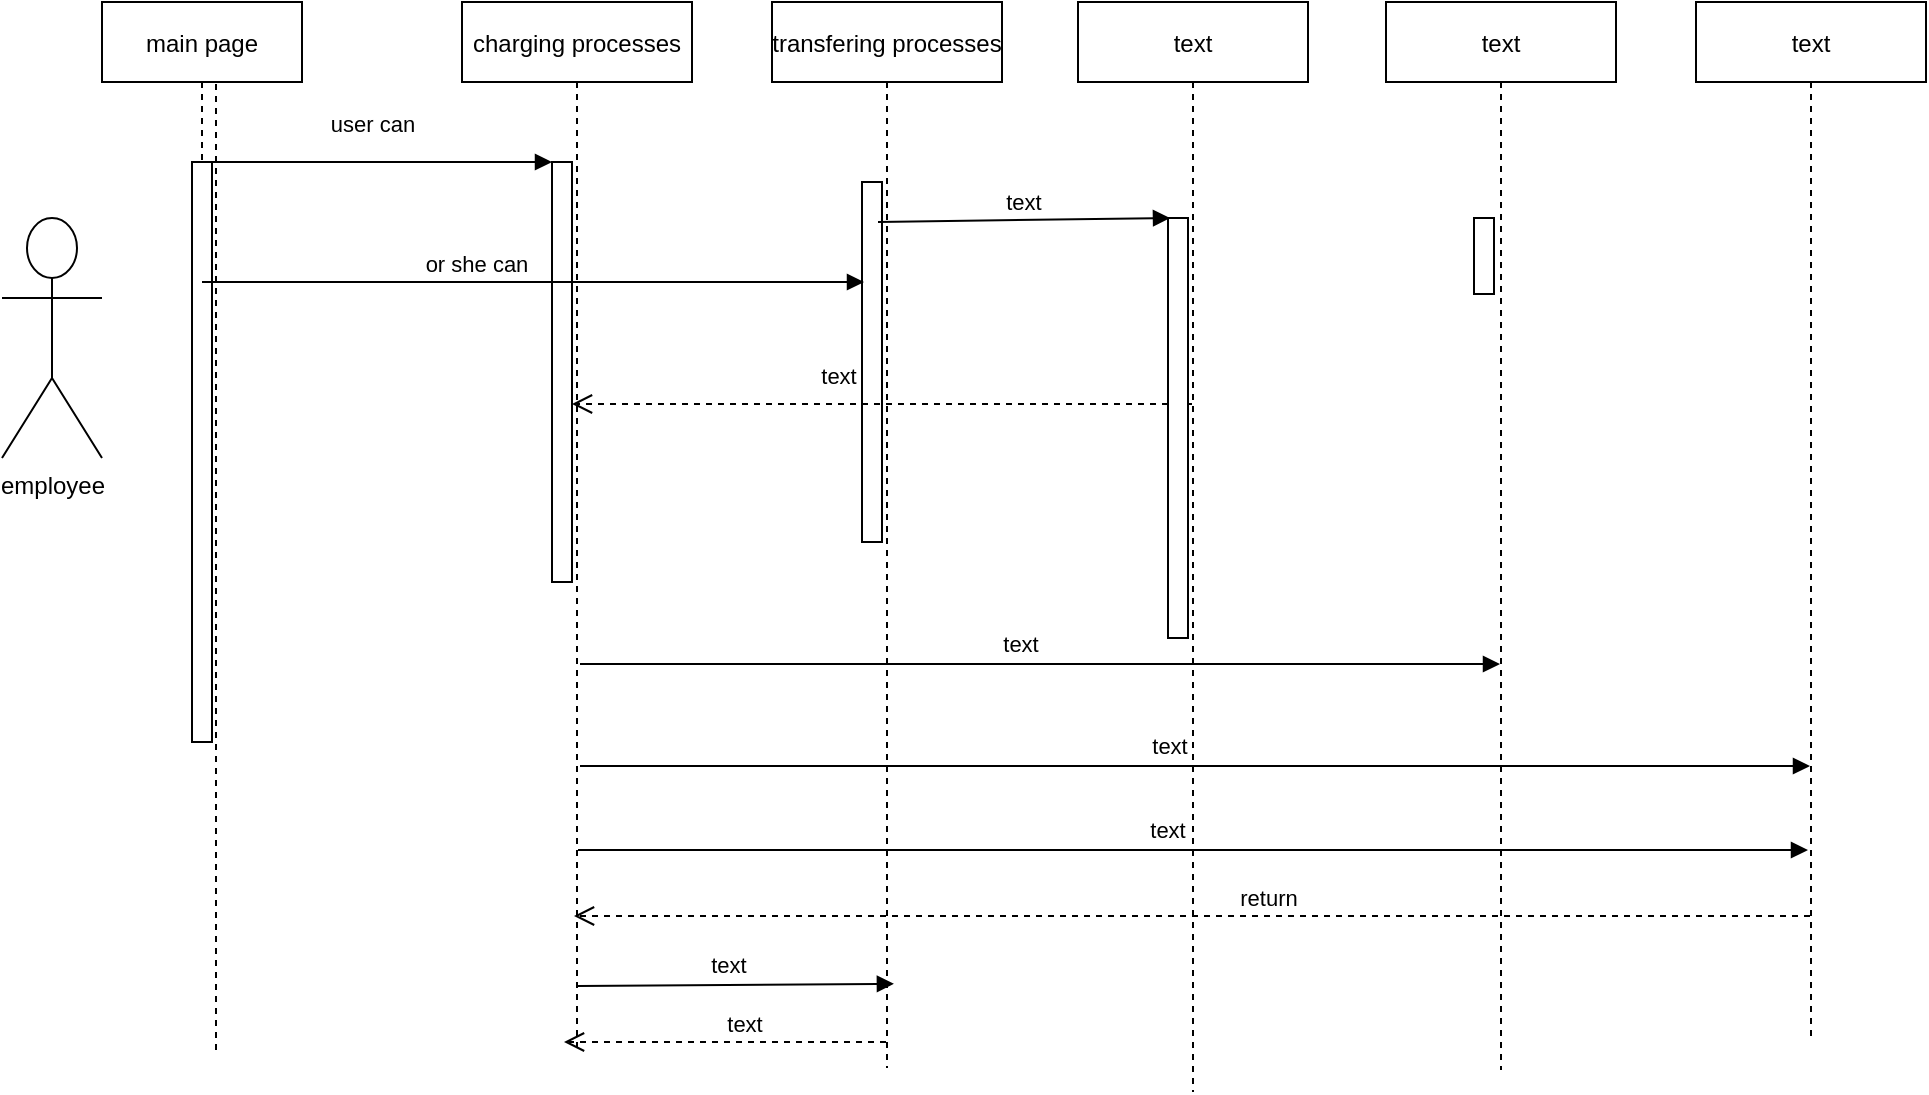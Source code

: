 <mxfile version="14.2.9" type="github">
  <diagram id="i2W4Exr456_p_HqFvZy4" name="Page-1">
    <mxGraphModel dx="868" dy="450" grid="1" gridSize="10" guides="1" tooltips="1" connect="1" arrows="1" fold="1" page="1" pageScale="1" pageWidth="850" pageHeight="1100" math="0" shadow="0">
      <root>
        <mxCell id="0" />
        <mxCell id="1" parent="0" />
        <mxCell id="o4Bd2bIDhHa-jF-6KE4B-1" value="main page" style="shape=umlLifeline;perimeter=lifelinePerimeter;container=1;collapsible=0;recursiveResize=0;rounded=0;shadow=0;strokeWidth=1;" parent="1" vertex="1">
          <mxGeometry x="63" y="530" width="100" height="370" as="geometry" />
        </mxCell>
        <mxCell id="o4Bd2bIDhHa-jF-6KE4B-2" value="" style="points=[];perimeter=orthogonalPerimeter;rounded=0;shadow=0;strokeWidth=1;" parent="o4Bd2bIDhHa-jF-6KE4B-1" vertex="1">
          <mxGeometry x="45" y="80" width="10" height="290" as="geometry" />
        </mxCell>
        <mxCell id="o4Bd2bIDhHa-jF-6KE4B-3" value="charging processes" style="shape=umlLifeline;perimeter=lifelinePerimeter;container=1;collapsible=0;recursiveResize=0;rounded=0;shadow=0;strokeWidth=1;" parent="1" vertex="1">
          <mxGeometry x="243" y="530" width="115" height="523" as="geometry" />
        </mxCell>
        <mxCell id="o4Bd2bIDhHa-jF-6KE4B-4" value="" style="points=[];perimeter=orthogonalPerimeter;rounded=0;shadow=0;strokeWidth=1;" parent="o4Bd2bIDhHa-jF-6KE4B-3" vertex="1">
          <mxGeometry x="45" y="80" width="10" height="210" as="geometry" />
        </mxCell>
        <mxCell id="o4Bd2bIDhHa-jF-6KE4B-5" value="return" style="verticalAlign=bottom;endArrow=open;dashed=1;endSize=8;shadow=0;strokeWidth=1;" parent="1" edge="1">
          <mxGeometry x="-0.124" relative="1" as="geometry">
            <mxPoint x="299" y="987" as="targetPoint" />
            <mxPoint as="offset" />
            <mxPoint x="917" y="987" as="sourcePoint" />
          </mxGeometry>
        </mxCell>
        <mxCell id="o4Bd2bIDhHa-jF-6KE4B-6" value="user can " style="verticalAlign=bottom;endArrow=block;entryX=0;entryY=0;shadow=0;strokeWidth=1;" parent="1" source="o4Bd2bIDhHa-jF-6KE4B-2" target="o4Bd2bIDhHa-jF-6KE4B-4" edge="1">
          <mxGeometry x="-0.035" y="10" relative="1" as="geometry">
            <mxPoint x="218" y="610" as="sourcePoint" />
            <mxPoint as="offset" />
          </mxGeometry>
        </mxCell>
        <mxCell id="o4Bd2bIDhHa-jF-6KE4B-7" value="employee" style="shape=umlActor;verticalLabelPosition=bottom;labelBackgroundColor=#ffffff;verticalAlign=top;html=1;outlineConnect=0;" parent="1" vertex="1">
          <mxGeometry x="13" y="638" width="50" height="120" as="geometry" />
        </mxCell>
        <mxCell id="o4Bd2bIDhHa-jF-6KE4B-8" value="transfering processes" style="shape=umlLifeline;perimeter=lifelinePerimeter;container=1;collapsible=0;recursiveResize=0;rounded=0;shadow=0;strokeWidth=1;" parent="1" vertex="1">
          <mxGeometry x="398" y="530" width="115" height="533" as="geometry" />
        </mxCell>
        <mxCell id="o4Bd2bIDhHa-jF-6KE4B-9" value="" style="points=[];perimeter=orthogonalPerimeter;rounded=0;shadow=0;strokeWidth=1;" parent="o4Bd2bIDhHa-jF-6KE4B-8" vertex="1">
          <mxGeometry x="45" y="90" width="10" height="180" as="geometry" />
        </mxCell>
        <mxCell id="o4Bd2bIDhHa-jF-6KE4B-10" value="or she can" style="verticalAlign=bottom;endArrow=block;shadow=0;strokeWidth=1;entryX=0.1;entryY=0.175;entryDx=0;entryDy=0;entryPerimeter=0;" parent="1" edge="1" source="o4Bd2bIDhHa-jF-6KE4B-1">
          <mxGeometry x="-0.17" relative="1" as="geometry">
            <mxPoint x="298" y="672" as="sourcePoint" />
            <mxPoint x="444" y="670" as="targetPoint" />
            <mxPoint as="offset" />
          </mxGeometry>
        </mxCell>
        <mxCell id="o4Bd2bIDhHa-jF-6KE4B-11" value="text" style="verticalAlign=bottom;endArrow=open;dashed=1;endSize=8;shadow=0;strokeWidth=1;" parent="1" edge="1">
          <mxGeometry x="0.139" y="-5" relative="1" as="geometry">
            <mxPoint x="298" y="731" as="targetPoint" />
            <mxPoint x="608" y="731" as="sourcePoint" />
            <mxPoint as="offset" />
          </mxGeometry>
        </mxCell>
        <mxCell id="o4Bd2bIDhHa-jF-6KE4B-12" value="text" style="verticalAlign=bottom;endArrow=block;shadow=0;strokeWidth=1;" parent="1" target="o4Bd2bIDhHa-jF-6KE4B-13" edge="1">
          <mxGeometry x="-0.041" y="1" relative="1" as="geometry">
            <mxPoint x="302" y="861" as="sourcePoint" />
            <mxPoint x="448" y="859" as="targetPoint" />
            <mxPoint as="offset" />
          </mxGeometry>
        </mxCell>
        <mxCell id="o4Bd2bIDhHa-jF-6KE4B-13" value="text" style="shape=umlLifeline;perimeter=lifelinePerimeter;container=1;collapsible=0;recursiveResize=0;rounded=0;shadow=0;strokeWidth=1;" parent="1" vertex="1">
          <mxGeometry x="705" y="530" width="115" height="534" as="geometry" />
        </mxCell>
        <mxCell id="o4Bd2bIDhHa-jF-6KE4B-14" value="" style="points=[];perimeter=orthogonalPerimeter;rounded=0;shadow=0;strokeWidth=1;" parent="o4Bd2bIDhHa-jF-6KE4B-13" vertex="1">
          <mxGeometry x="44" y="108" width="10" height="38" as="geometry" />
        </mxCell>
        <mxCell id="o4Bd2bIDhHa-jF-6KE4B-15" value="text" style="shape=umlLifeline;perimeter=lifelinePerimeter;container=1;collapsible=0;recursiveResize=0;rounded=0;shadow=0;strokeWidth=1;" parent="1" vertex="1">
          <mxGeometry x="860" y="530" width="115" height="520" as="geometry" />
        </mxCell>
        <mxCell id="o4Bd2bIDhHa-jF-6KE4B-16" value="text" style="verticalAlign=bottom;endArrow=block;shadow=0;strokeWidth=1;entryX=0.1;entryY=0.175;entryDx=0;entryDy=0;entryPerimeter=0;" parent="1" edge="1">
          <mxGeometry relative="1" as="geometry">
            <mxPoint x="451" y="640" as="sourcePoint" />
            <mxPoint x="597" y="638" as="targetPoint" />
          </mxGeometry>
        </mxCell>
        <mxCell id="o4Bd2bIDhHa-jF-6KE4B-17" value="text" style="shape=umlLifeline;perimeter=lifelinePerimeter;container=1;collapsible=0;recursiveResize=0;rounded=0;shadow=0;strokeWidth=1;" parent="1" vertex="1">
          <mxGeometry x="551" y="530" width="115" height="545" as="geometry" />
        </mxCell>
        <mxCell id="o4Bd2bIDhHa-jF-6KE4B-18" value="" style="points=[];perimeter=orthogonalPerimeter;rounded=0;shadow=0;strokeWidth=1;" parent="o4Bd2bIDhHa-jF-6KE4B-17" vertex="1">
          <mxGeometry x="45" y="108" width="10" height="210" as="geometry" />
        </mxCell>
        <mxCell id="o4Bd2bIDhHa-jF-6KE4B-19" value="" style="endArrow=none;dashed=1;html=1;" parent="1" edge="1">
          <mxGeometry width="50" height="50" relative="1" as="geometry">
            <mxPoint x="120" y="1054" as="sourcePoint" />
            <mxPoint x="120" y="569" as="targetPoint" />
          </mxGeometry>
        </mxCell>
        <mxCell id="o4Bd2bIDhHa-jF-6KE4B-20" value="text" style="verticalAlign=bottom;endArrow=open;dashed=1;endSize=8;shadow=0;strokeWidth=1;" parent="1" edge="1">
          <mxGeometry x="-0.124" relative="1" as="geometry">
            <mxPoint x="294" y="1050" as="targetPoint" />
            <mxPoint as="offset" />
            <mxPoint x="455" y="1050" as="sourcePoint" />
          </mxGeometry>
        </mxCell>
        <mxCell id="o4Bd2bIDhHa-jF-6KE4B-21" value="text" style="verticalAlign=bottom;endArrow=block;shadow=0;strokeWidth=1;entryX=0.53;entryY=0.921;entryDx=0;entryDy=0;entryPerimeter=0;" parent="1" target="o4Bd2bIDhHa-jF-6KE4B-8" edge="1">
          <mxGeometry x="-0.041" y="1" relative="1" as="geometry">
            <mxPoint x="301" y="1022" as="sourcePoint" />
            <mxPoint x="447" y="1020" as="targetPoint" />
            <mxPoint as="offset" />
          </mxGeometry>
        </mxCell>
        <mxCell id="o4Bd2bIDhHa-jF-6KE4B-22" value="text" style="verticalAlign=bottom;endArrow=block;shadow=0;strokeWidth=1;" parent="1" target="o4Bd2bIDhHa-jF-6KE4B-15" edge="1">
          <mxGeometry x="-0.041" y="1" relative="1" as="geometry">
            <mxPoint x="302" y="912" as="sourcePoint" />
            <mxPoint x="762" y="912" as="targetPoint" />
            <mxPoint as="offset" />
          </mxGeometry>
        </mxCell>
        <mxCell id="o4Bd2bIDhHa-jF-6KE4B-23" value="text" style="verticalAlign=bottom;endArrow=block;shadow=0;strokeWidth=1;" parent="1" edge="1">
          <mxGeometry x="-0.041" y="1" relative="1" as="geometry">
            <mxPoint x="301" y="954" as="sourcePoint" />
            <mxPoint x="916" y="954" as="targetPoint" />
            <mxPoint as="offset" />
          </mxGeometry>
        </mxCell>
      </root>
    </mxGraphModel>
  </diagram>
</mxfile>
